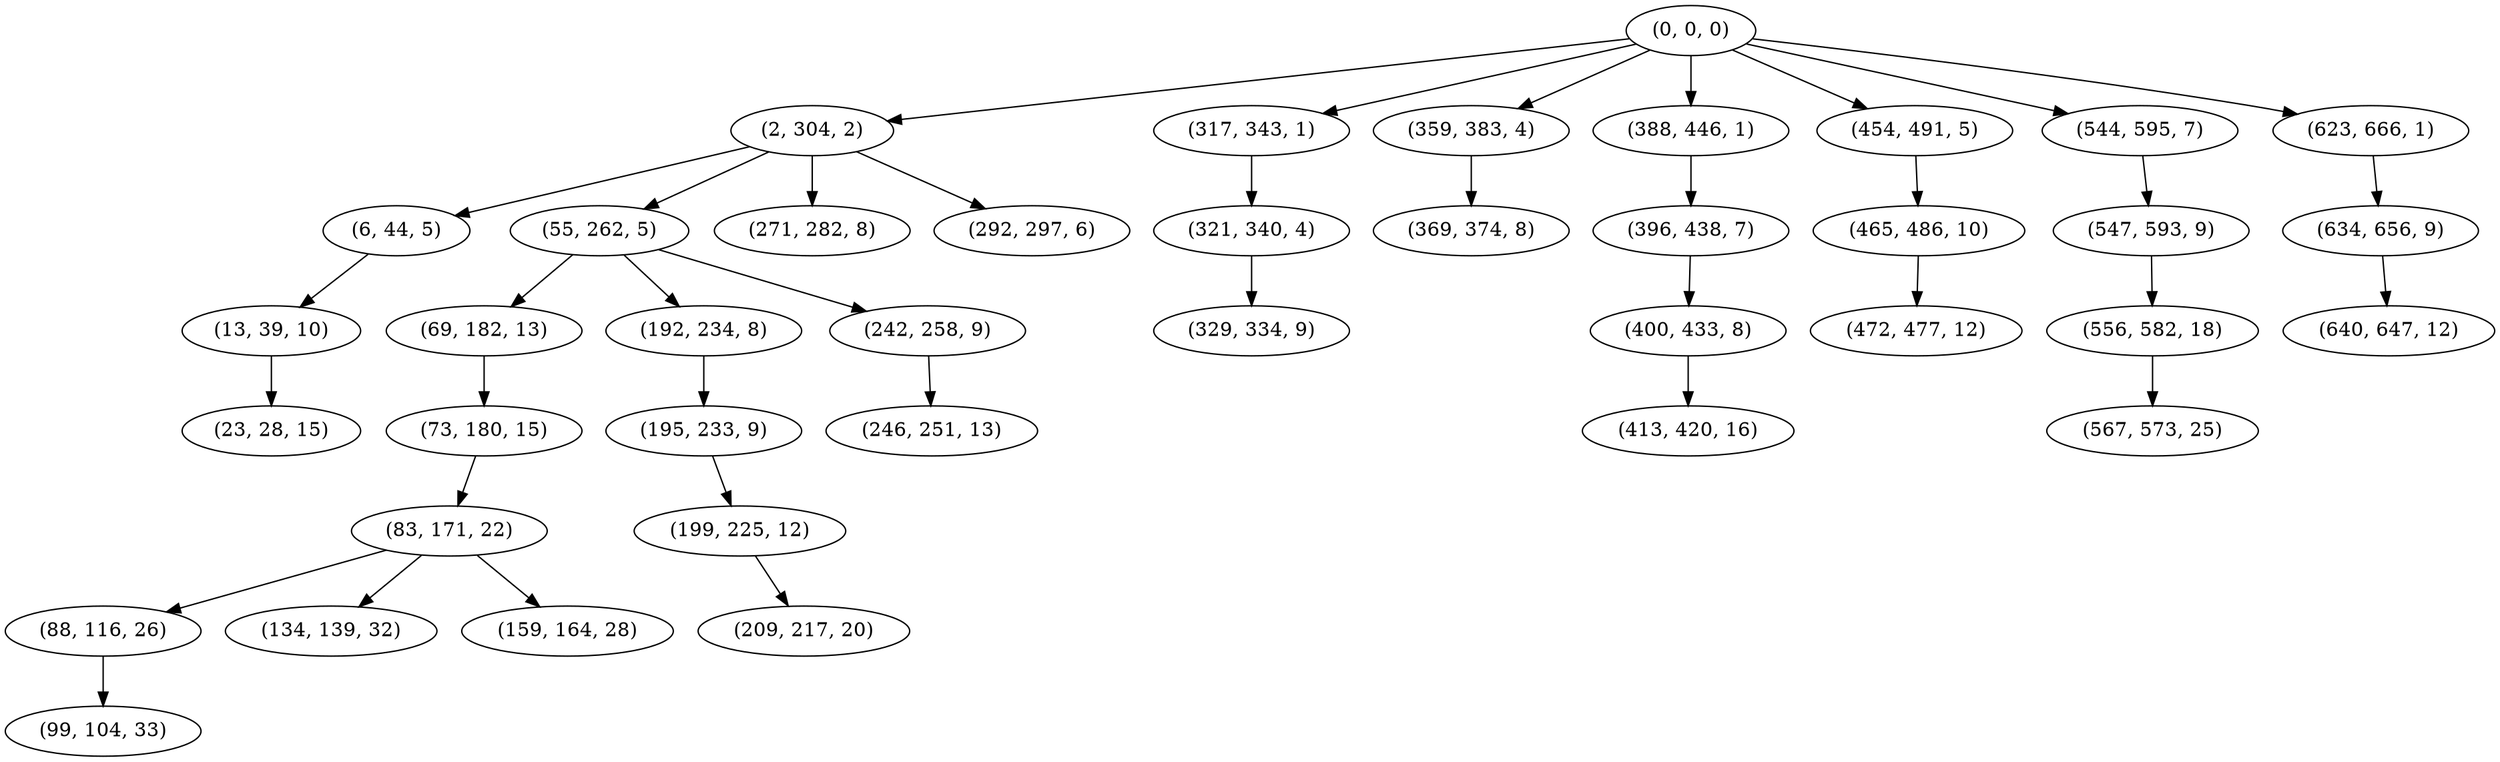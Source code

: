 digraph tree {
    "(0, 0, 0)";
    "(2, 304, 2)";
    "(6, 44, 5)";
    "(13, 39, 10)";
    "(23, 28, 15)";
    "(55, 262, 5)";
    "(69, 182, 13)";
    "(73, 180, 15)";
    "(83, 171, 22)";
    "(88, 116, 26)";
    "(99, 104, 33)";
    "(134, 139, 32)";
    "(159, 164, 28)";
    "(192, 234, 8)";
    "(195, 233, 9)";
    "(199, 225, 12)";
    "(209, 217, 20)";
    "(242, 258, 9)";
    "(246, 251, 13)";
    "(271, 282, 8)";
    "(292, 297, 6)";
    "(317, 343, 1)";
    "(321, 340, 4)";
    "(329, 334, 9)";
    "(359, 383, 4)";
    "(369, 374, 8)";
    "(388, 446, 1)";
    "(396, 438, 7)";
    "(400, 433, 8)";
    "(413, 420, 16)";
    "(454, 491, 5)";
    "(465, 486, 10)";
    "(472, 477, 12)";
    "(544, 595, 7)";
    "(547, 593, 9)";
    "(556, 582, 18)";
    "(567, 573, 25)";
    "(623, 666, 1)";
    "(634, 656, 9)";
    "(640, 647, 12)";
    "(0, 0, 0)" -> "(2, 304, 2)";
    "(0, 0, 0)" -> "(317, 343, 1)";
    "(0, 0, 0)" -> "(359, 383, 4)";
    "(0, 0, 0)" -> "(388, 446, 1)";
    "(0, 0, 0)" -> "(454, 491, 5)";
    "(0, 0, 0)" -> "(544, 595, 7)";
    "(0, 0, 0)" -> "(623, 666, 1)";
    "(2, 304, 2)" -> "(6, 44, 5)";
    "(2, 304, 2)" -> "(55, 262, 5)";
    "(2, 304, 2)" -> "(271, 282, 8)";
    "(2, 304, 2)" -> "(292, 297, 6)";
    "(6, 44, 5)" -> "(13, 39, 10)";
    "(13, 39, 10)" -> "(23, 28, 15)";
    "(55, 262, 5)" -> "(69, 182, 13)";
    "(55, 262, 5)" -> "(192, 234, 8)";
    "(55, 262, 5)" -> "(242, 258, 9)";
    "(69, 182, 13)" -> "(73, 180, 15)";
    "(73, 180, 15)" -> "(83, 171, 22)";
    "(83, 171, 22)" -> "(88, 116, 26)";
    "(83, 171, 22)" -> "(134, 139, 32)";
    "(83, 171, 22)" -> "(159, 164, 28)";
    "(88, 116, 26)" -> "(99, 104, 33)";
    "(192, 234, 8)" -> "(195, 233, 9)";
    "(195, 233, 9)" -> "(199, 225, 12)";
    "(199, 225, 12)" -> "(209, 217, 20)";
    "(242, 258, 9)" -> "(246, 251, 13)";
    "(317, 343, 1)" -> "(321, 340, 4)";
    "(321, 340, 4)" -> "(329, 334, 9)";
    "(359, 383, 4)" -> "(369, 374, 8)";
    "(388, 446, 1)" -> "(396, 438, 7)";
    "(396, 438, 7)" -> "(400, 433, 8)";
    "(400, 433, 8)" -> "(413, 420, 16)";
    "(454, 491, 5)" -> "(465, 486, 10)";
    "(465, 486, 10)" -> "(472, 477, 12)";
    "(544, 595, 7)" -> "(547, 593, 9)";
    "(547, 593, 9)" -> "(556, 582, 18)";
    "(556, 582, 18)" -> "(567, 573, 25)";
    "(623, 666, 1)" -> "(634, 656, 9)";
    "(634, 656, 9)" -> "(640, 647, 12)";
}
